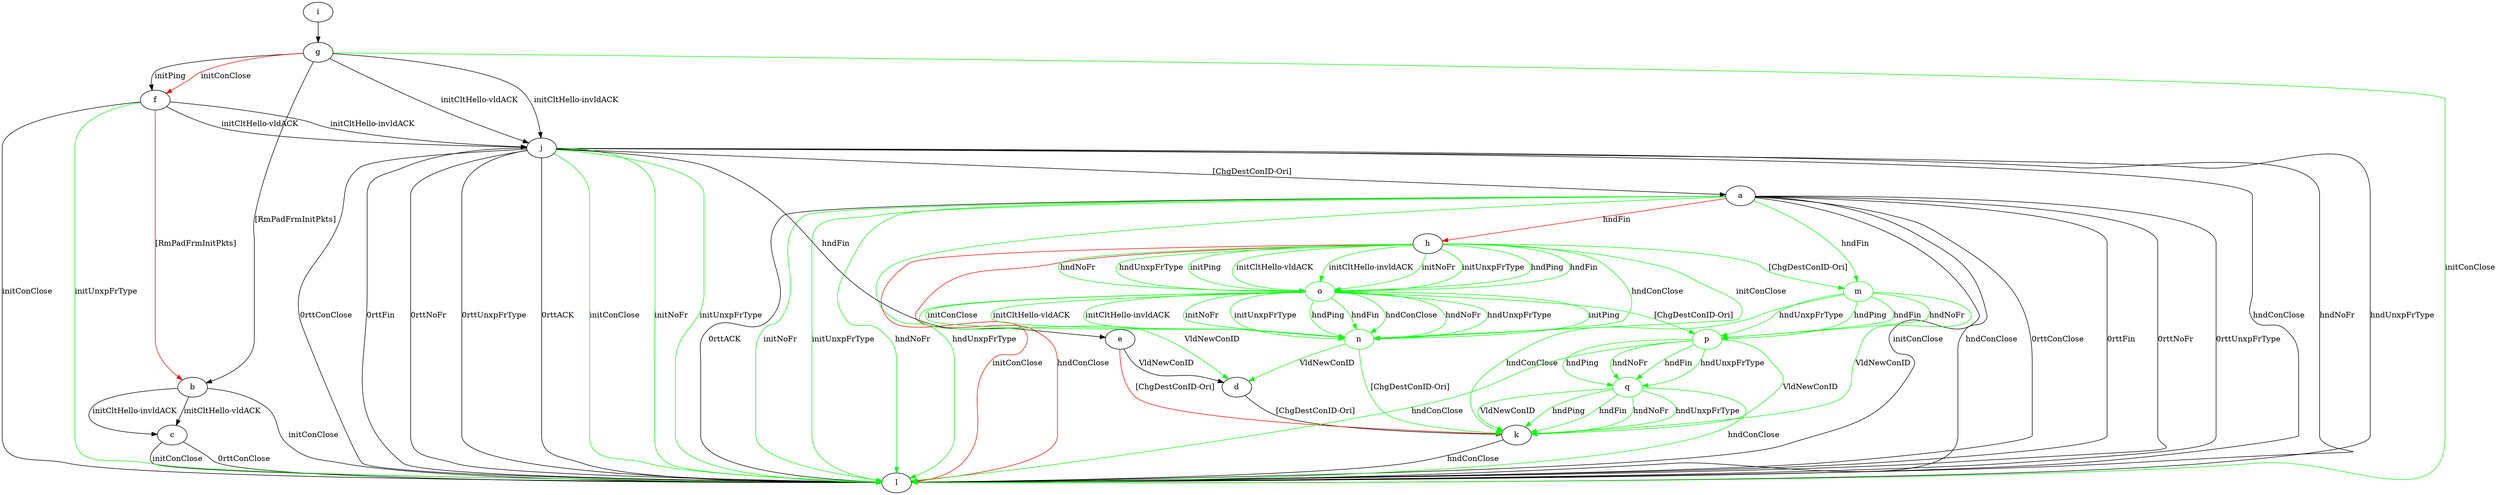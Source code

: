 digraph "" {
	a -> h	[key=0,
		color=red,
		label="hndFin "];
	a -> l	[key=0,
		label="initConClose "];
	a -> l	[key=1,
		label="hndConClose "];
	a -> l	[key=2,
		label="0rttConClose "];
	a -> l	[key=3,
		label="0rttFin "];
	a -> l	[key=4,
		label="0rttNoFr "];
	a -> l	[key=5,
		label="0rttUnxpFrType "];
	a -> l	[key=6,
		label="0rttACK "];
	a -> l	[key=7,
		color=green,
		label="initNoFr "];
	a -> l	[key=8,
		color=green,
		label="initUnxpFrType "];
	a -> l	[key=9,
		color=green,
		label="hndNoFr "];
	a -> l	[key=10,
		color=green,
		label="hndUnxpFrType "];
	m	[color=green];
	a -> m	[key=0,
		color=green,
		label="hndFin "];
	b -> c	[key=0,
		label="initCltHello-vldACK "];
	b -> c	[key=1,
		label="initCltHello-invldACK "];
	b -> l	[key=0,
		label="initConClose "];
	c -> l	[key=0,
		label="initConClose "];
	c -> l	[key=1,
		label="0rttConClose "];
	d -> k	[key=0,
		label="[ChgDestConID-Ori] "];
	e -> d	[key=0,
		label="VldNewConID "];
	e -> k	[key=0,
		color=red,
		label="[ChgDestConID-Ori] "];
	f -> b	[key=0,
		color=red,
		label="[RmPadFrmInitPkts] "];
	f -> j	[key=0,
		label="initCltHello-vldACK "];
	f -> j	[key=1,
		label="initCltHello-invldACK "];
	f -> l	[key=0,
		label="initConClose "];
	f -> l	[key=1,
		color=green,
		label="initUnxpFrType "];
	g -> b	[key=0,
		label="[RmPadFrmInitPkts] "];
	g -> f	[key=0,
		label="initPing "];
	g -> f	[key=1,
		color=red,
		label="initConClose "];
	g -> j	[key=0,
		label="initCltHello-vldACK "];
	g -> j	[key=1,
		label="initCltHello-invldACK "];
	g -> l	[key=0,
		color=green,
		label="initConClose "];
	h -> l	[key=0,
		color=red,
		label="initConClose "];
	h -> l	[key=1,
		color=red,
		label="hndConClose "];
	h -> m	[key=0,
		color=green,
		label="[ChgDestConID-Ori] "];
	n	[color=green];
	h -> n	[key=0,
		color=green,
		label="initConClose "];
	h -> n	[key=1,
		color=green,
		label="hndConClose "];
	o	[color=green];
	h -> o	[key=0,
		color=green,
		label="initPing "];
	h -> o	[key=1,
		color=green,
		label="initCltHello-vldACK "];
	h -> o	[key=2,
		color=green,
		label="initCltHello-invldACK "];
	h -> o	[key=3,
		color=green,
		label="initNoFr "];
	h -> o	[key=4,
		color=green,
		label="initUnxpFrType "];
	h -> o	[key=5,
		color=green,
		label="hndPing "];
	h -> o	[key=6,
		color=green,
		label="hndFin "];
	h -> o	[key=7,
		color=green,
		label="hndNoFr "];
	h -> o	[key=8,
		color=green,
		label="hndUnxpFrType "];
	i -> g	[key=0];
	j -> a	[key=0,
		label="[ChgDestConID-Ori] "];
	j -> e	[key=0,
		label="hndFin "];
	j -> l	[key=0,
		label="hndConClose "];
	j -> l	[key=1,
		label="hndNoFr "];
	j -> l	[key=2,
		label="hndUnxpFrType "];
	j -> l	[key=3,
		label="0rttConClose "];
	j -> l	[key=4,
		label="0rttFin "];
	j -> l	[key=5,
		label="0rttNoFr "];
	j -> l	[key=6,
		label="0rttUnxpFrType "];
	j -> l	[key=7,
		label="0rttACK "];
	j -> l	[key=8,
		color=green,
		label="initConClose "];
	j -> l	[key=9,
		color=green,
		label="initNoFr "];
	j -> l	[key=10,
		color=green,
		label="initUnxpFrType "];
	k -> l	[key=0,
		label="hndConClose "];
	m -> k	[key=0,
		color=green,
		label="hndConClose "];
	m -> k	[key=1,
		color=green,
		label="VldNewConID "];
	p	[color=green];
	m -> p	[key=0,
		color=green,
		label="hndPing "];
	m -> p	[key=1,
		color=green,
		label="hndFin "];
	m -> p	[key=2,
		color=green,
		label="hndNoFr "];
	m -> p	[key=3,
		color=green,
		label="hndUnxpFrType "];
	n -> d	[key=0,
		color=green,
		label="VldNewConID "];
	n -> k	[key=0,
		color=green,
		label="[ChgDestConID-Ori] "];
	o -> d	[key=0,
		color=green,
		label="VldNewConID "];
	o -> n	[key=0,
		color=green,
		label="initPing "];
	o -> n	[key=1,
		color=green,
		label="initConClose "];
	o -> n	[key=2,
		color=green,
		label="initCltHello-vldACK "];
	o -> n	[key=3,
		color=green,
		label="initCltHello-invldACK "];
	o -> n	[key=4,
		color=green,
		label="initNoFr "];
	o -> n	[key=5,
		color=green,
		label="initUnxpFrType "];
	o -> n	[key=6,
		color=green,
		label="hndPing "];
	o -> n	[key=7,
		color=green,
		label="hndFin "];
	o -> n	[key=8,
		color=green,
		label="hndConClose "];
	o -> n	[key=9,
		color=green,
		label="hndNoFr "];
	o -> n	[key=10,
		color=green,
		label="hndUnxpFrType "];
	o -> p	[key=0,
		color=green,
		label="[ChgDestConID-Ori] "];
	p -> k	[key=0,
		color=green,
		label="VldNewConID "];
	p -> l	[key=0,
		color=green,
		label="hndConClose "];
	q	[color=green];
	p -> q	[key=0,
		color=green,
		label="hndPing "];
	p -> q	[key=1,
		color=green,
		label="hndFin "];
	p -> q	[key=2,
		color=green,
		label="hndNoFr "];
	p -> q	[key=3,
		color=green,
		label="hndUnxpFrType "];
	q -> k	[key=0,
		color=green,
		label="hndPing "];
	q -> k	[key=1,
		color=green,
		label="hndFin "];
	q -> k	[key=2,
		color=green,
		label="hndNoFr "];
	q -> k	[key=3,
		color=green,
		label="hndUnxpFrType "];
	q -> k	[key=4,
		color=green,
		label="VldNewConID "];
	q -> l	[key=0,
		color=green,
		label="hndConClose "];
}
